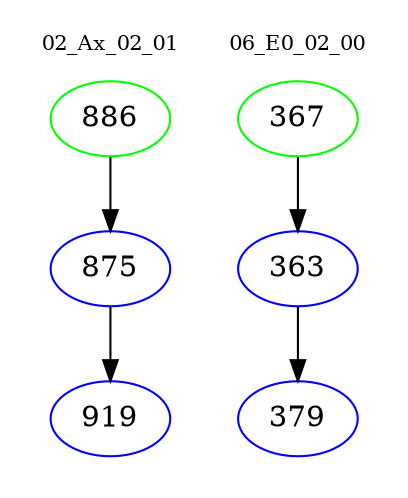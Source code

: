 digraph{
subgraph cluster_0 {
color = white
label = "02_Ax_02_01";
fontsize=10;
T0_886 [label="886", color="green"]
T0_886 -> T0_875 [color="black"]
T0_875 [label="875", color="blue"]
T0_875 -> T0_919 [color="black"]
T0_919 [label="919", color="blue"]
}
subgraph cluster_1 {
color = white
label = "06_E0_02_00";
fontsize=10;
T1_367 [label="367", color="green"]
T1_367 -> T1_363 [color="black"]
T1_363 [label="363", color="blue"]
T1_363 -> T1_379 [color="black"]
T1_379 [label="379", color="blue"]
}
}
